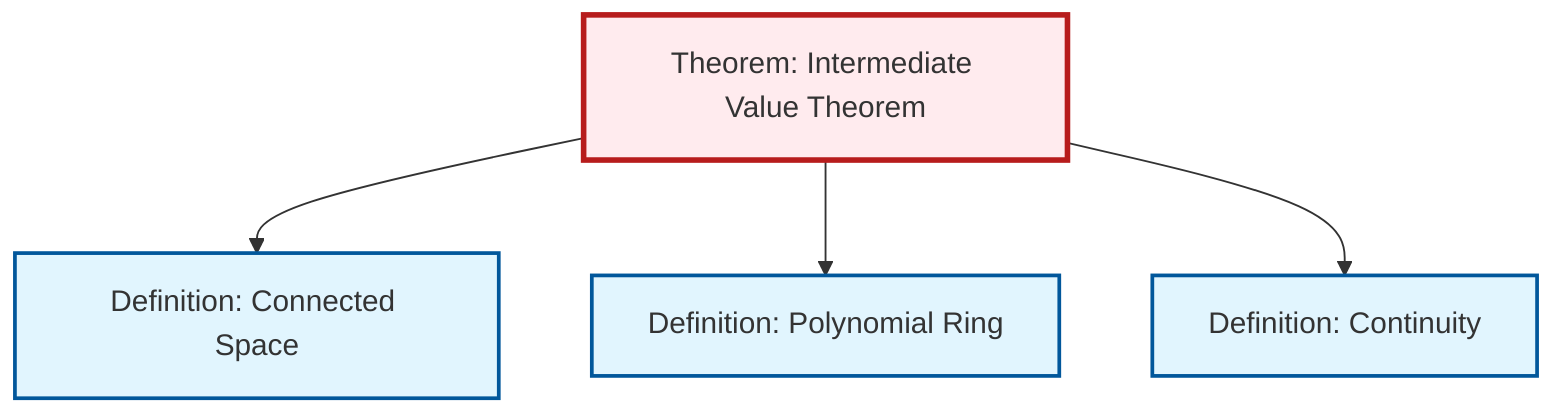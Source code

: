 graph TD
    classDef definition fill:#e1f5fe,stroke:#01579b,stroke-width:2px
    classDef theorem fill:#f3e5f5,stroke:#4a148c,stroke-width:2px
    classDef axiom fill:#fff3e0,stroke:#e65100,stroke-width:2px
    classDef example fill:#e8f5e9,stroke:#1b5e20,stroke-width:2px
    classDef current fill:#ffebee,stroke:#b71c1c,stroke-width:3px
    def-connected["Definition: Connected Space"]:::definition
    def-continuity["Definition: Continuity"]:::definition
    def-polynomial-ring["Definition: Polynomial Ring"]:::definition
    thm-intermediate-value["Theorem: Intermediate Value Theorem"]:::theorem
    thm-intermediate-value --> def-connected
    thm-intermediate-value --> def-polynomial-ring
    thm-intermediate-value --> def-continuity
    class thm-intermediate-value current